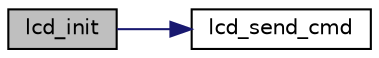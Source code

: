 digraph "lcd_init"
{
 // LATEX_PDF_SIZE
  edge [fontname="Helvetica",fontsize="10",labelfontname="Helvetica",labelfontsize="10"];
  node [fontname="Helvetica",fontsize="10",shape=record];
  rankdir="LR";
  Node1 [label="lcd_init",height=0.2,width=0.4,color="black", fillcolor="grey75", style="filled", fontcolor="black",tooltip=" "];
  Node1 -> Node2 [color="midnightblue",fontsize="10",style="solid",fontname="Helvetica"];
  Node2 [label="lcd_send_cmd",height=0.2,width=0.4,color="black", fillcolor="white", style="filled",URL="$lcd_8c.html#a0934da706080d3b0b3b2f04c9d044e67",tooltip=" "];
}
